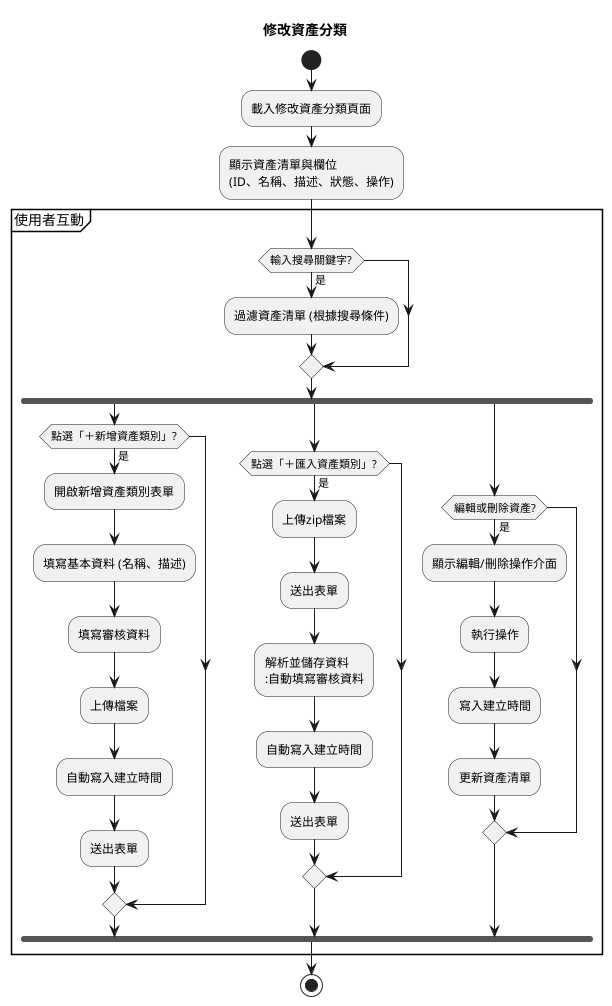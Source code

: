 @startuml edit_asset_activity
title 修改資產分類
start

:載入修改資產分類頁面;

:顯示資產清單與欄位
(ID、名稱、描述、狀態、操作);

partition "使用者互動" {

    if (輸入搜尋關鍵字?) then (是)
        :過濾資產清單 (根據搜尋條件);
    endif
    fork
        if (點選「＋新增資產類別」?) then (是)
            :開啟新增資產類別表單;
            :填寫基本資料 (名稱、描述);
            :填寫審核資料;
            :上傳檔案;
            :自動寫入建立時間;
            :送出表單;
        endif
    fork again
        if (點選「＋匯入資產類別」?) then (是)
            :上傳zip檔案;
            :送出表單;
            :解析並儲存資料
            :自動填寫審核資料;
            :自動寫入建立時間;
            :送出表單;
        endif
    fork again
        if (編輯或刪除資產?) then (是)
            :顯示編輯/刪除操作介面;
            :執行操作;
            :寫入建立時間;
            :更新資產清單;
        endif
    end fork
}

stop

@enduml
